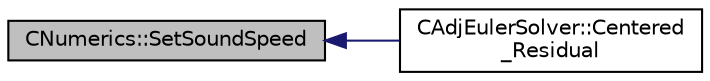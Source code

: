 digraph "CNumerics::SetSoundSpeed"
{
  edge [fontname="Helvetica",fontsize="10",labelfontname="Helvetica",labelfontsize="10"];
  node [fontname="Helvetica",fontsize="10",shape=record];
  rankdir="LR";
  Node818 [label="CNumerics::SetSoundSpeed",height=0.2,width=0.4,color="black", fillcolor="grey75", style="filled", fontcolor="black"];
  Node818 -> Node819 [dir="back",color="midnightblue",fontsize="10",style="solid",fontname="Helvetica"];
  Node819 [label="CAdjEulerSolver::Centered\l_Residual",height=0.2,width=0.4,color="black", fillcolor="white", style="filled",URL="$class_c_adj_euler_solver.html#ac56fe0a4cf0b8df7730fab2eea3344ff",tooltip="Compute the spatial integration using a centered scheme for the adjoint equations. "];
}
